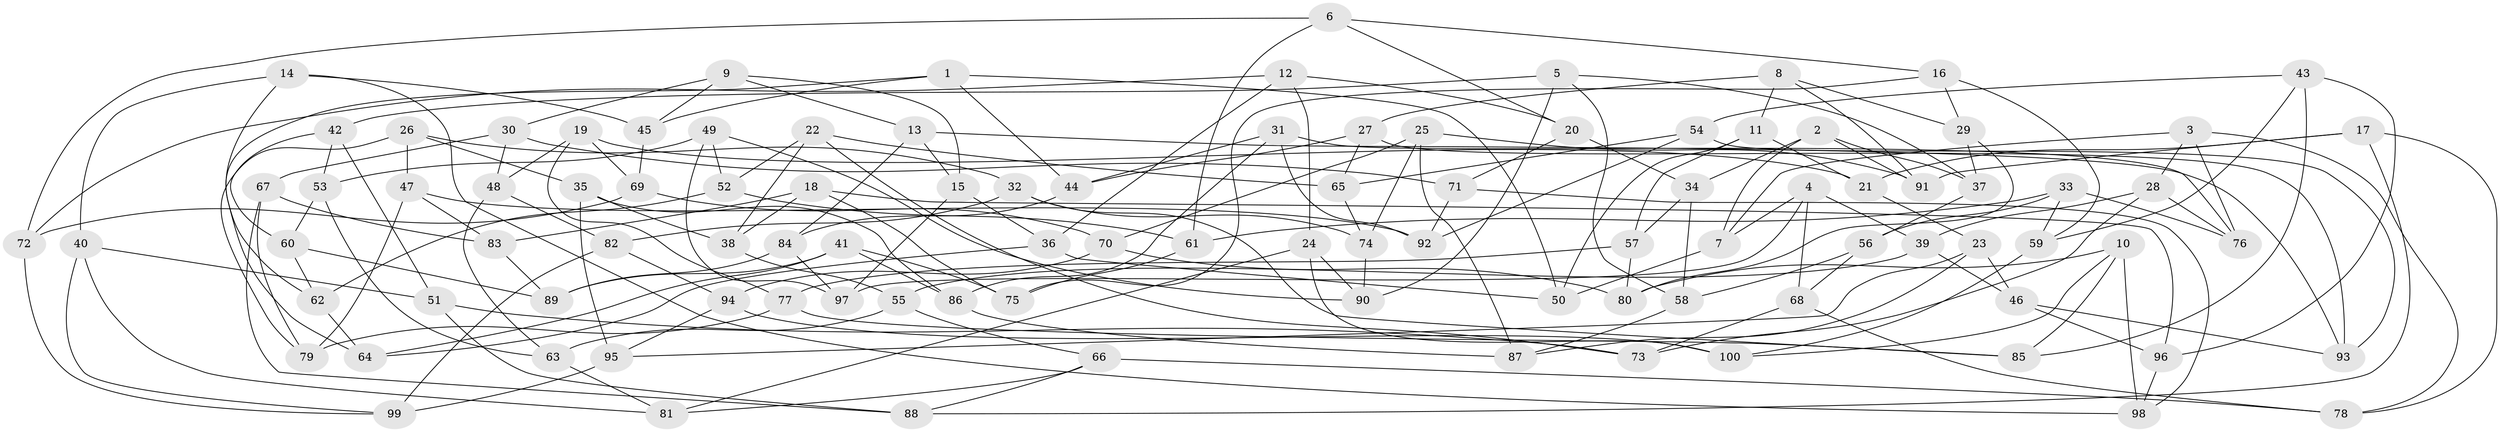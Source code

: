 // Generated by graph-tools (version 1.1) at 2025/11/02/21/25 10:11:16]
// undirected, 100 vertices, 200 edges
graph export_dot {
graph [start="1"]
  node [color=gray90,style=filled];
  1;
  2;
  3;
  4;
  5;
  6;
  7;
  8;
  9;
  10;
  11;
  12;
  13;
  14;
  15;
  16;
  17;
  18;
  19;
  20;
  21;
  22;
  23;
  24;
  25;
  26;
  27;
  28;
  29;
  30;
  31;
  32;
  33;
  34;
  35;
  36;
  37;
  38;
  39;
  40;
  41;
  42;
  43;
  44;
  45;
  46;
  47;
  48;
  49;
  50;
  51;
  52;
  53;
  54;
  55;
  56;
  57;
  58;
  59;
  60;
  61;
  62;
  63;
  64;
  65;
  66;
  67;
  68;
  69;
  70;
  71;
  72;
  73;
  74;
  75;
  76;
  77;
  78;
  79;
  80;
  81;
  82;
  83;
  84;
  85;
  86;
  87;
  88;
  89;
  90;
  91;
  92;
  93;
  94;
  95;
  96;
  97;
  98;
  99;
  100;
  1 -- 45;
  1 -- 64;
  1 -- 44;
  1 -- 50;
  2 -- 37;
  2 -- 91;
  2 -- 34;
  2 -- 7;
  3 -- 76;
  3 -- 7;
  3 -- 28;
  3 -- 78;
  4 -- 39;
  4 -- 68;
  4 -- 7;
  4 -- 97;
  5 -- 42;
  5 -- 58;
  5 -- 90;
  5 -- 37;
  6 -- 16;
  6 -- 61;
  6 -- 20;
  6 -- 72;
  7 -- 50;
  8 -- 29;
  8 -- 11;
  8 -- 91;
  8 -- 27;
  9 -- 15;
  9 -- 45;
  9 -- 13;
  9 -- 30;
  10 -- 100;
  10 -- 80;
  10 -- 85;
  10 -- 98;
  11 -- 21;
  11 -- 57;
  11 -- 50;
  12 -- 36;
  12 -- 20;
  12 -- 24;
  12 -- 72;
  13 -- 15;
  13 -- 93;
  13 -- 84;
  14 -- 45;
  14 -- 40;
  14 -- 98;
  14 -- 62;
  15 -- 36;
  15 -- 97;
  16 -- 29;
  16 -- 59;
  16 -- 75;
  17 -- 78;
  17 -- 88;
  17 -- 21;
  17 -- 91;
  18 -- 38;
  18 -- 75;
  18 -- 83;
  18 -- 96;
  19 -- 48;
  19 -- 21;
  19 -- 77;
  19 -- 69;
  20 -- 71;
  20 -- 34;
  21 -- 23;
  22 -- 65;
  22 -- 38;
  22 -- 73;
  22 -- 52;
  23 -- 95;
  23 -- 46;
  23 -- 87;
  24 -- 100;
  24 -- 90;
  24 -- 81;
  25 -- 91;
  25 -- 74;
  25 -- 87;
  25 -- 70;
  26 -- 47;
  26 -- 35;
  26 -- 79;
  26 -- 32;
  27 -- 44;
  27 -- 65;
  27 -- 93;
  28 -- 39;
  28 -- 76;
  28 -- 73;
  29 -- 80;
  29 -- 37;
  30 -- 71;
  30 -- 67;
  30 -- 48;
  31 -- 86;
  31 -- 44;
  31 -- 76;
  31 -- 92;
  32 -- 74;
  32 -- 82;
  32 -- 85;
  33 -- 61;
  33 -- 59;
  33 -- 76;
  33 -- 56;
  34 -- 57;
  34 -- 58;
  35 -- 86;
  35 -- 38;
  35 -- 95;
  36 -- 64;
  36 -- 50;
  37 -- 56;
  38 -- 55;
  39 -- 55;
  39 -- 46;
  40 -- 51;
  40 -- 81;
  40 -- 99;
  41 -- 64;
  41 -- 86;
  41 -- 89;
  41 -- 75;
  42 -- 53;
  42 -- 60;
  42 -- 51;
  43 -- 59;
  43 -- 85;
  43 -- 96;
  43 -- 54;
  44 -- 84;
  45 -- 69;
  46 -- 96;
  46 -- 93;
  47 -- 79;
  47 -- 83;
  47 -- 92;
  48 -- 63;
  48 -- 82;
  49 -- 90;
  49 -- 97;
  49 -- 52;
  49 -- 53;
  51 -- 88;
  51 -- 73;
  52 -- 61;
  52 -- 62;
  53 -- 63;
  53 -- 60;
  54 -- 92;
  54 -- 65;
  54 -- 93;
  55 -- 63;
  55 -- 66;
  56 -- 68;
  56 -- 58;
  57 -- 80;
  57 -- 77;
  58 -- 87;
  59 -- 100;
  60 -- 89;
  60 -- 62;
  61 -- 75;
  62 -- 64;
  63 -- 81;
  65 -- 74;
  66 -- 78;
  66 -- 88;
  66 -- 81;
  67 -- 88;
  67 -- 79;
  67 -- 83;
  68 -- 78;
  68 -- 73;
  69 -- 72;
  69 -- 70;
  70 -- 80;
  70 -- 94;
  71 -- 92;
  71 -- 98;
  72 -- 99;
  74 -- 90;
  77 -- 79;
  77 -- 85;
  82 -- 94;
  82 -- 99;
  83 -- 89;
  84 -- 97;
  84 -- 89;
  86 -- 87;
  94 -- 95;
  94 -- 100;
  95 -- 99;
  96 -- 98;
}
